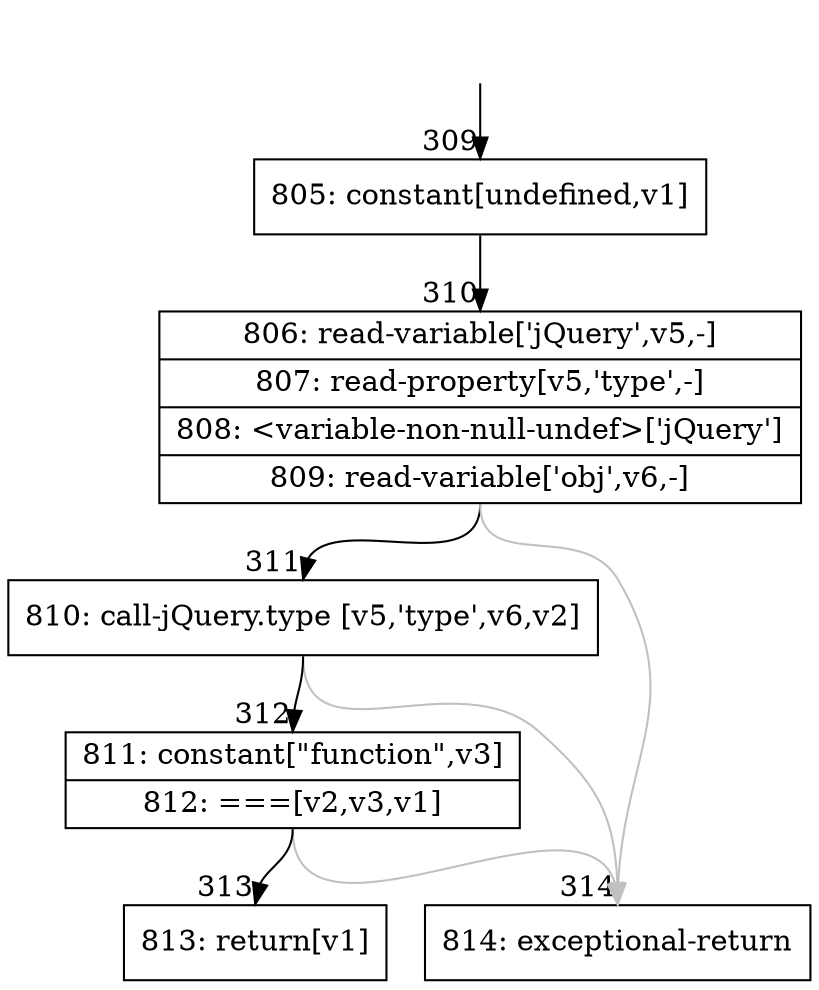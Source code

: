digraph {
rankdir="TD"
BB_entry24[shape=none,label=""];
BB_entry24 -> BB309 [tailport=s, headport=n, headlabel="    309"]
BB309 [shape=record label="{805: constant[undefined,v1]}" ] 
BB309 -> BB310 [tailport=s, headport=n, headlabel="      310"]
BB310 [shape=record label="{806: read-variable['jQuery',v5,-]|807: read-property[v5,'type',-]|808: \<variable-non-null-undef\>['jQuery']|809: read-variable['obj',v6,-]}" ] 
BB310 -> BB311 [tailport=s, headport=n, headlabel="      311"]
BB310 -> BB314 [tailport=s, headport=n, color=gray, headlabel="      314"]
BB311 [shape=record label="{810: call-jQuery.type [v5,'type',v6,v2]}" ] 
BB311 -> BB312 [tailport=s, headport=n, headlabel="      312"]
BB311 -> BB314 [tailport=s, headport=n, color=gray]
BB312 [shape=record label="{811: constant[\"function\",v3]|812: ===[v2,v3,v1]}" ] 
BB312 -> BB313 [tailport=s, headport=n, headlabel="      313"]
BB312 -> BB314 [tailport=s, headport=n, color=gray]
BB313 [shape=record label="{813: return[v1]}" ] 
BB314 [shape=record label="{814: exceptional-return}" ] 
//#$~ 445
}
